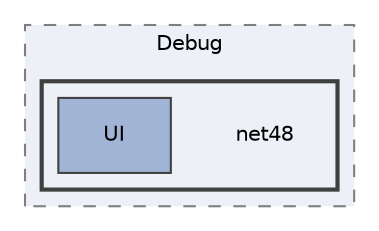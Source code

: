 digraph "obj/Debug/net48"
{
 // LATEX_PDF_SIZE
  edge [fontname="Helvetica",fontsize="10",labelfontname="Helvetica",labelfontsize="10"];
  node [fontname="Helvetica",fontsize="10",shape=record];
  compound=true
  subgraph clusterdir_a71c3b2ad23b9ff58220dd012d201987 {
    graph [ bgcolor="#edf0f7", pencolor="grey50", style="filled,dashed,", label="Debug", fontname="Helvetica", fontsize="10", URL="dir_a71c3b2ad23b9ff58220dd012d201987.html"]
  subgraph clusterdir_8f8663be669c7c68135ea44dbf38ee8c {
    graph [ bgcolor="#edf0f7", pencolor="grey25", style="filled,bold,", label="", fontname="Helvetica", fontsize="10", URL="dir_8f8663be669c7c68135ea44dbf38ee8c.html"]
    dir_8f8663be669c7c68135ea44dbf38ee8c [shape=plaintext, label="net48"];
  dir_f7cf49b63160fb44d214009b10362a87 [shape=box, label="UI", style="filled,", fillcolor="#a2b4d6", color="grey25", URL="dir_f7cf49b63160fb44d214009b10362a87.html"];
  }
  }
}
